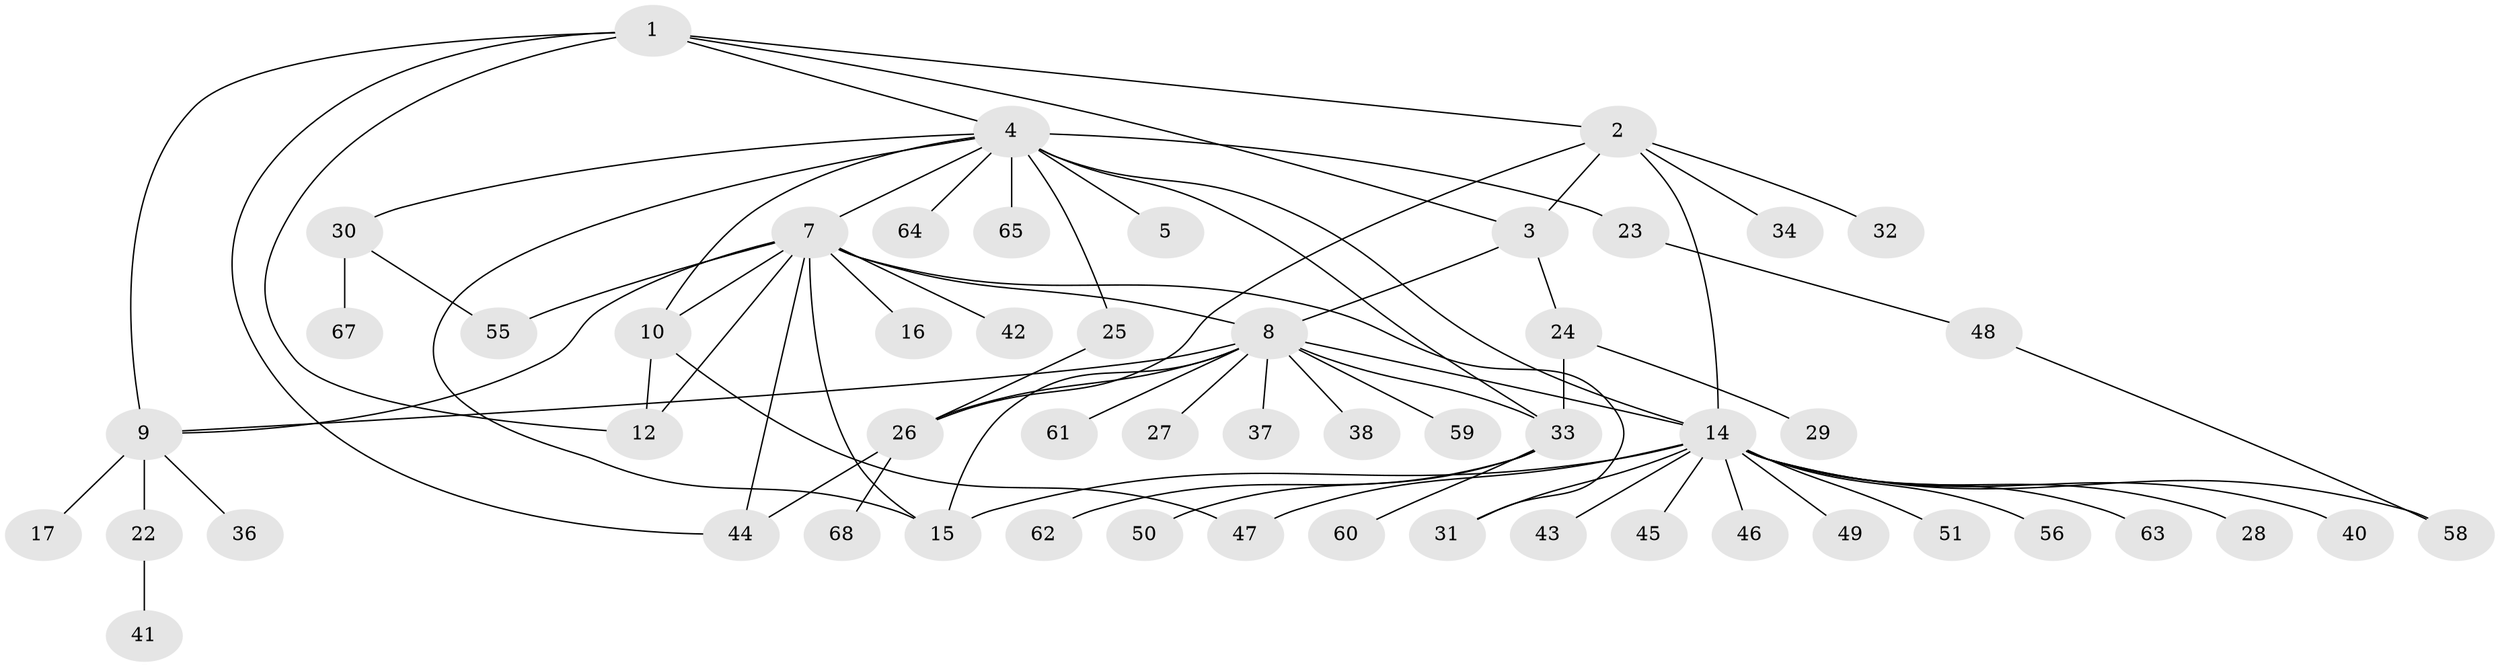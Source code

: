 // Generated by graph-tools (version 1.1) at 2025/24/03/03/25 07:24:14]
// undirected, 54 vertices, 75 edges
graph export_dot {
graph [start="1"]
  node [color=gray90,style=filled];
  1 [super="+69"];
  2 [super="+35"];
  3 [super="+19"];
  4 [super="+6"];
  5;
  7 [super="+11"];
  8 [super="+13"];
  9 [super="+20"];
  10;
  12 [super="+21"];
  14 [super="+18"];
  15;
  16;
  17;
  22 [super="+57"];
  23;
  24 [super="+66"];
  25;
  26 [super="+53"];
  27;
  28;
  29;
  30 [super="+54"];
  31;
  32;
  33 [super="+39"];
  34;
  36;
  37;
  38;
  40;
  41;
  42;
  43;
  44;
  45;
  46;
  47;
  48 [super="+52"];
  49;
  50;
  51;
  55;
  56;
  58;
  59;
  60;
  61;
  62;
  63;
  64;
  65;
  67;
  68;
  1 -- 2;
  1 -- 3;
  1 -- 4;
  1 -- 12;
  1 -- 44;
  1 -- 9;
  2 -- 3;
  2 -- 14;
  2 -- 32;
  2 -- 34;
  2 -- 26;
  3 -- 8;
  3 -- 24;
  4 -- 5 [weight=2];
  4 -- 7;
  4 -- 10;
  4 -- 23;
  4 -- 25;
  4 -- 30;
  4 -- 64;
  4 -- 65;
  4 -- 15;
  4 -- 33;
  4 -- 14;
  7 -- 8;
  7 -- 9;
  7 -- 31;
  7 -- 44;
  7 -- 55;
  7 -- 16;
  7 -- 42;
  7 -- 10;
  7 -- 12;
  7 -- 15;
  8 -- 9;
  8 -- 26;
  8 -- 27;
  8 -- 33;
  8 -- 37;
  8 -- 38;
  8 -- 59;
  8 -- 61;
  8 -- 14;
  8 -- 15;
  9 -- 17;
  9 -- 22;
  9 -- 36;
  10 -- 12;
  10 -- 47;
  14 -- 15;
  14 -- 28;
  14 -- 31;
  14 -- 40;
  14 -- 43;
  14 -- 45;
  14 -- 46;
  14 -- 47;
  14 -- 49;
  14 -- 51;
  14 -- 58;
  14 -- 63;
  14 -- 56;
  22 -- 41;
  23 -- 48;
  24 -- 29;
  24 -- 33;
  25 -- 26;
  26 -- 44;
  26 -- 68;
  30 -- 55;
  30 -- 67;
  33 -- 60;
  33 -- 50;
  33 -- 62;
  48 -- 58;
}
